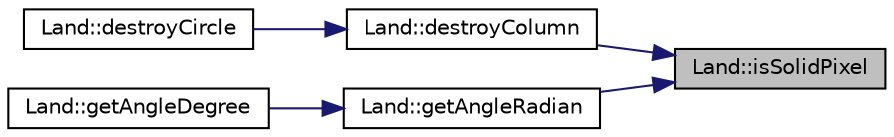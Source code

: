 digraph "Land::isSolidPixel"
{
 // LATEX_PDF_SIZE
  edge [fontname="Helvetica",fontsize="10",labelfontname="Helvetica",labelfontsize="10"];
  node [fontname="Helvetica",fontsize="10",shape=record];
  rankdir="RL";
  Node1 [label="Land::isSolidPixel",height=0.2,width=0.4,color="black", fillcolor="grey75", style="filled", fontcolor="black",tooltip="Sprawdza czy istnieje teren w punkcie (x, y)."];
  Node1 -> Node2 [dir="back",color="midnightblue",fontsize="10",style="solid",fontname="Helvetica"];
  Node2 [label="Land::destroyColumn",height=0.2,width=0.4,color="black", fillcolor="white", style="filled",URL="$class_land.html#a3a01fa0ff6946ed99f1e49dae367d13f",tooltip="Usuwa kolumnę terenu w punkcie x dla y o początku - top, końcu - bottom."];
  Node2 -> Node3 [dir="back",color="midnightblue",fontsize="10",style="solid",fontname="Helvetica"];
  Node3 [label="Land::destroyCircle",height=0.2,width=0.4,color="black", fillcolor="white", style="filled",URL="$class_land.html#a873615d69e0c62899100d7194adfb7f7",tooltip="Usuwa teren w kształcie koła o środku w punkcie (x, y) i promieniu r."];
  Node1 -> Node4 [dir="back",color="midnightblue",fontsize="10",style="solid",fontname="Helvetica"];
  Node4 [label="Land::getAngleRadian",height=0.2,width=0.4,color="black", fillcolor="white", style="filled",URL="$class_land.html#a8fc780b2d81f6176a3add3244690409f",tooltip="Oblicza kąt nachylenia powierzchni w punkcie (x, y). Tworzy kwadrat o boku 3 o środku w punkcie (x,..."];
  Node4 -> Node5 [dir="back",color="midnightblue",fontsize="10",style="solid",fontname="Helvetica"];
  Node5 [label="Land::getAngleDegree",height=0.2,width=0.4,color="black", fillcolor="white", style="filled",URL="$class_land.html#a4ff12277063d532b74afa5c5a383db30",tooltip="Oblicza kąt nachylenia powierzchni w punkcie (x, y)."];
}
